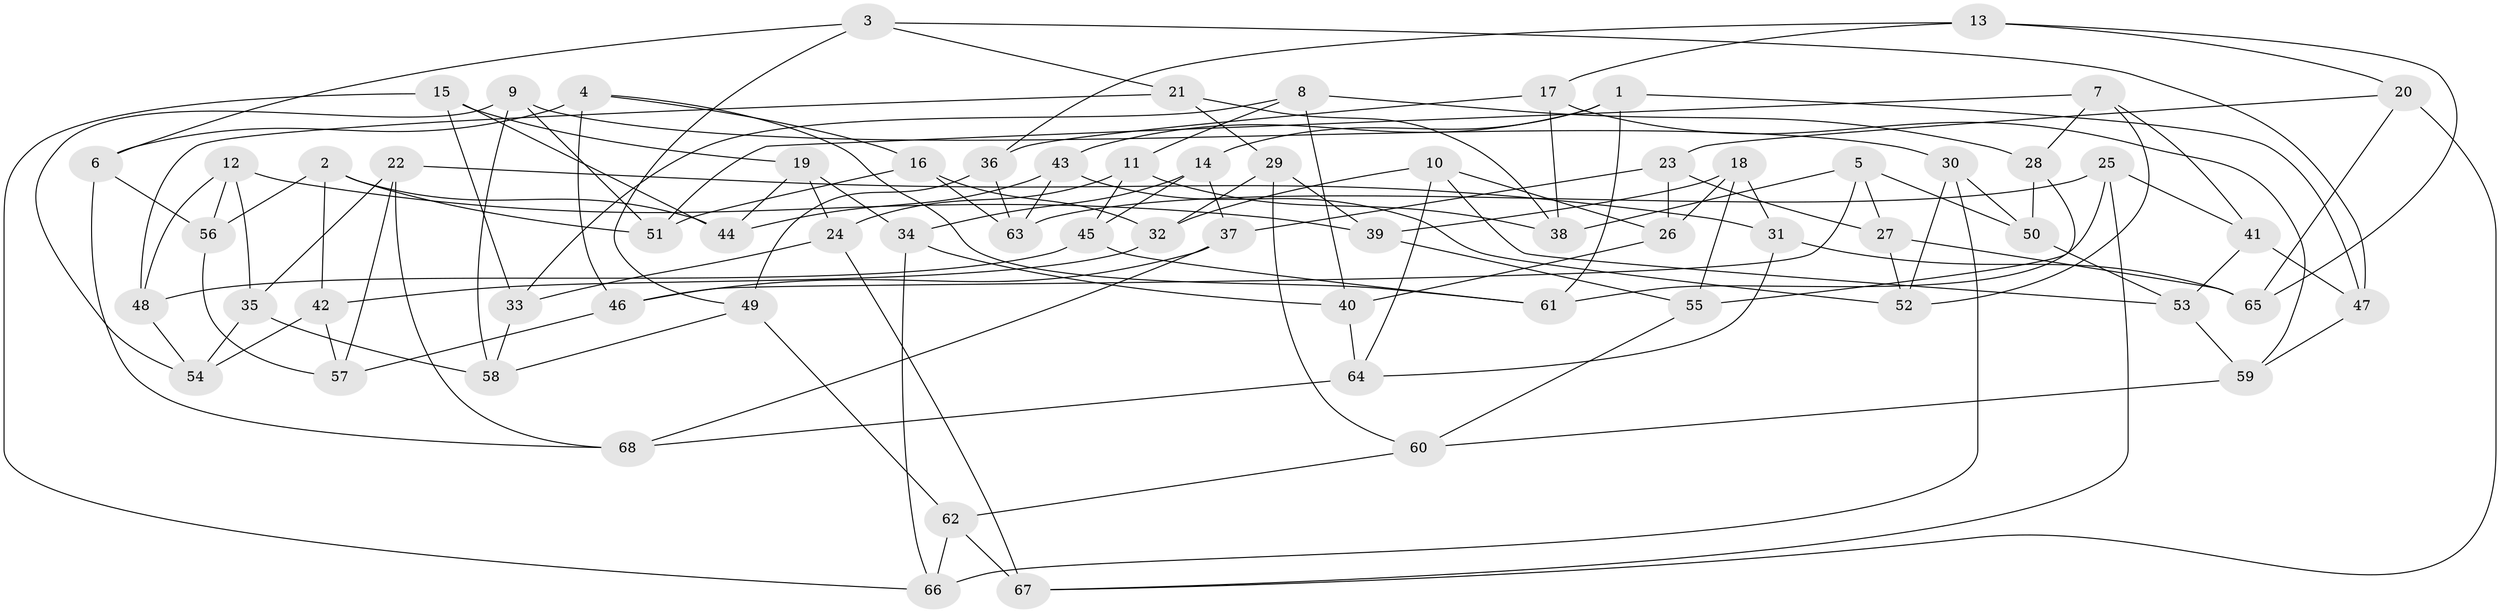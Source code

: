 // Generated by graph-tools (version 1.1) at 2025/11/02/27/25 16:11:46]
// undirected, 68 vertices, 136 edges
graph export_dot {
graph [start="1"]
  node [color=gray90,style=filled];
  1;
  2;
  3;
  4;
  5;
  6;
  7;
  8;
  9;
  10;
  11;
  12;
  13;
  14;
  15;
  16;
  17;
  18;
  19;
  20;
  21;
  22;
  23;
  24;
  25;
  26;
  27;
  28;
  29;
  30;
  31;
  32;
  33;
  34;
  35;
  36;
  37;
  38;
  39;
  40;
  41;
  42;
  43;
  44;
  45;
  46;
  47;
  48;
  49;
  50;
  51;
  52;
  53;
  54;
  55;
  56;
  57;
  58;
  59;
  60;
  61;
  62;
  63;
  64;
  65;
  66;
  67;
  68;
  1 -- 61;
  1 -- 14;
  1 -- 43;
  1 -- 47;
  2 -- 42;
  2 -- 56;
  2 -- 51;
  2 -- 44;
  3 -- 47;
  3 -- 6;
  3 -- 21;
  3 -- 49;
  4 -- 6;
  4 -- 61;
  4 -- 16;
  4 -- 46;
  5 -- 27;
  5 -- 38;
  5 -- 50;
  5 -- 46;
  6 -- 56;
  6 -- 68;
  7 -- 41;
  7 -- 28;
  7 -- 51;
  7 -- 52;
  8 -- 11;
  8 -- 33;
  8 -- 28;
  8 -- 40;
  9 -- 30;
  9 -- 51;
  9 -- 54;
  9 -- 58;
  10 -- 32;
  10 -- 26;
  10 -- 64;
  10 -- 53;
  11 -- 24;
  11 -- 38;
  11 -- 45;
  12 -- 56;
  12 -- 35;
  12 -- 39;
  12 -- 48;
  13 -- 20;
  13 -- 17;
  13 -- 65;
  13 -- 36;
  14 -- 37;
  14 -- 45;
  14 -- 34;
  15 -- 19;
  15 -- 66;
  15 -- 44;
  15 -- 33;
  16 -- 32;
  16 -- 51;
  16 -- 63;
  17 -- 59;
  17 -- 36;
  17 -- 38;
  18 -- 55;
  18 -- 39;
  18 -- 26;
  18 -- 31;
  19 -- 44;
  19 -- 34;
  19 -- 24;
  20 -- 23;
  20 -- 65;
  20 -- 67;
  21 -- 29;
  21 -- 48;
  21 -- 38;
  22 -- 57;
  22 -- 31;
  22 -- 68;
  22 -- 35;
  23 -- 26;
  23 -- 37;
  23 -- 27;
  24 -- 67;
  24 -- 33;
  25 -- 41;
  25 -- 63;
  25 -- 67;
  25 -- 61;
  26 -- 40;
  27 -- 52;
  27 -- 65;
  28 -- 50;
  28 -- 55;
  29 -- 32;
  29 -- 60;
  29 -- 39;
  30 -- 66;
  30 -- 52;
  30 -- 50;
  31 -- 64;
  31 -- 65;
  32 -- 42;
  33 -- 58;
  34 -- 66;
  34 -- 40;
  35 -- 54;
  35 -- 58;
  36 -- 63;
  36 -- 49;
  37 -- 68;
  37 -- 46;
  39 -- 55;
  40 -- 64;
  41 -- 53;
  41 -- 47;
  42 -- 57;
  42 -- 54;
  43 -- 63;
  43 -- 44;
  43 -- 52;
  45 -- 48;
  45 -- 61;
  46 -- 57;
  47 -- 59;
  48 -- 54;
  49 -- 58;
  49 -- 62;
  50 -- 53;
  53 -- 59;
  55 -- 60;
  56 -- 57;
  59 -- 60;
  60 -- 62;
  62 -- 66;
  62 -- 67;
  64 -- 68;
}
